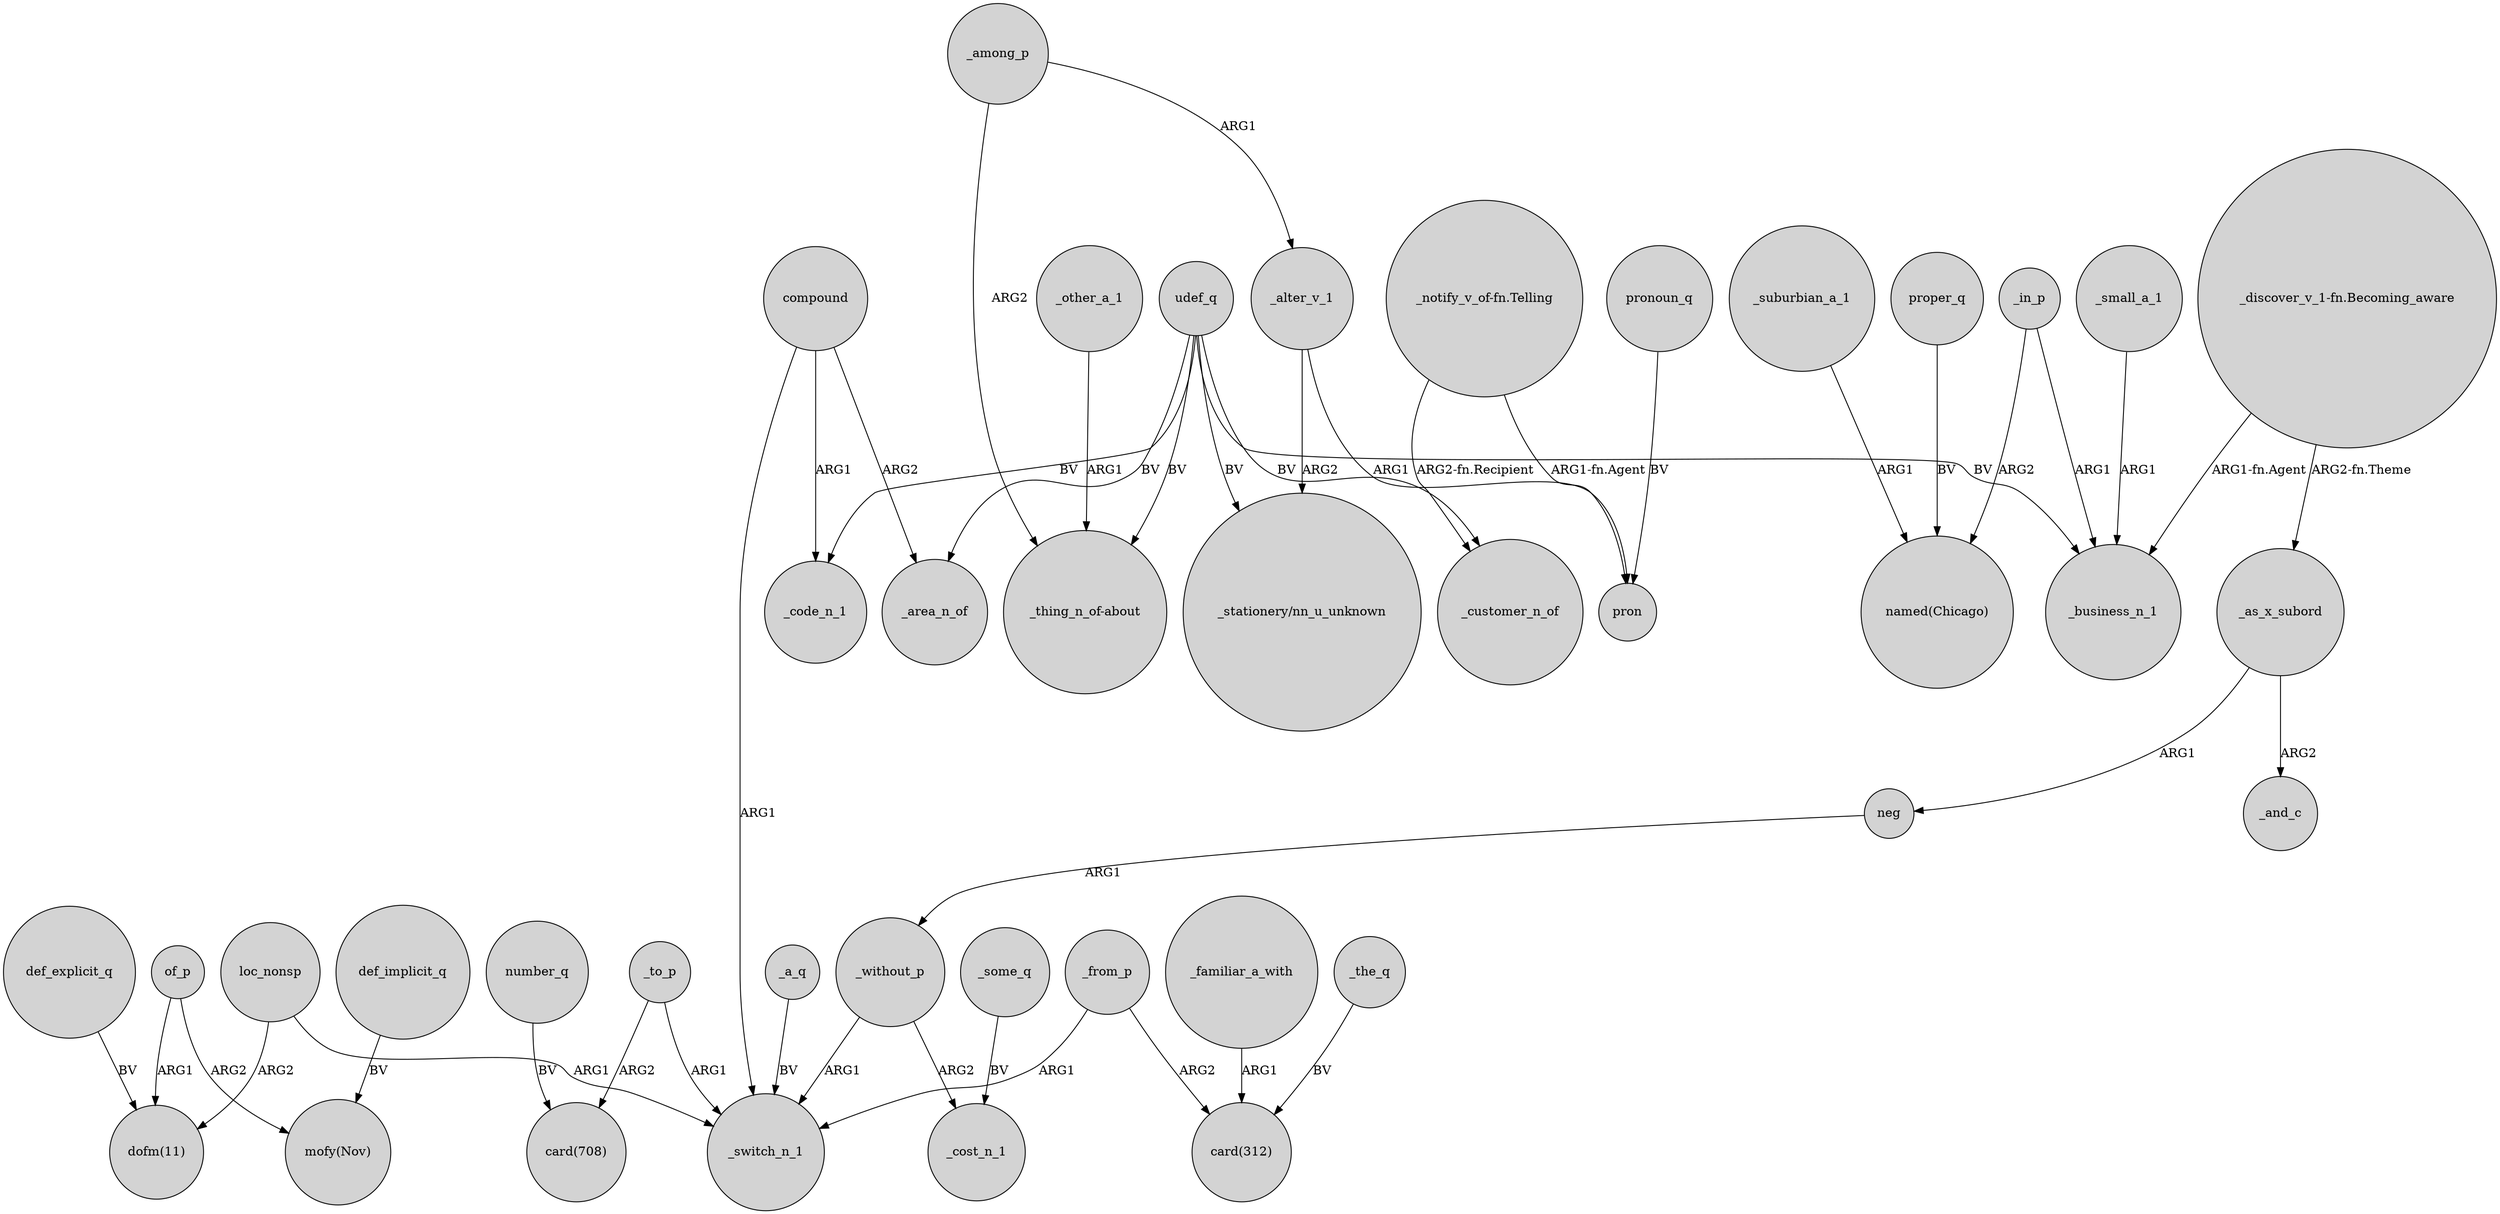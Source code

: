 digraph {
	node [shape=circle style=filled]
	_without_p -> _switch_n_1 [label=ARG1]
	proper_q -> "named(Chicago)" [label=BV]
	udef_q -> "_thing_n_of-about" [label=BV]
	loc_nonsp -> "dofm(11)" [label=ARG2]
	_to_p -> _switch_n_1 [label=ARG1]
	_in_p -> _business_n_1 [label=ARG1]
	compound -> _code_n_1 [label=ARG1]
	def_explicit_q -> "dofm(11)" [label=BV]
	_among_p -> "_thing_n_of-about" [label=ARG2]
	_to_p -> "card(708)" [label=ARG2]
	_as_x_subord -> neg [label=ARG1]
	compound -> _area_n_of [label=ARG2]
	"_notify_v_of-fn.Telling" -> _customer_n_of [label="ARG2-fn.Recipient"]
	number_q -> "card(708)" [label=BV]
	loc_nonsp -> _switch_n_1 [label=ARG1]
	_a_q -> _switch_n_1 [label=BV]
	_other_a_1 -> "_thing_n_of-about" [label=ARG1]
	_in_p -> "named(Chicago)" [label=ARG2]
	pronoun_q -> pron [label=BV]
	compound -> _switch_n_1 [label=ARG1]
	_familiar_a_with -> "card(312)" [label=ARG1]
	udef_q -> "_stationery/nn_u_unknown" [label=BV]
	_some_q -> _cost_n_1 [label=BV]
	"_notify_v_of-fn.Telling" -> pron [label="ARG1-fn.Agent"]
	_from_p -> _switch_n_1 [label=ARG1]
	_alter_v_1 -> pron [label=ARG1]
	_as_x_subord -> _and_c [label=ARG2]
	_from_p -> "card(312)" [label=ARG2]
	neg -> _without_p [label=ARG1]
	_small_a_1 -> _business_n_1 [label=ARG1]
	_alter_v_1 -> "_stationery/nn_u_unknown" [label=ARG2]
	"_discover_v_1-fn.Becoming_aware" -> _as_x_subord [label="ARG2-fn.Theme"]
	udef_q -> _customer_n_of [label=BV]
	_among_p -> _alter_v_1 [label=ARG1]
	"_discover_v_1-fn.Becoming_aware" -> _business_n_1 [label="ARG1-fn.Agent"]
	udef_q -> _business_n_1 [label=BV]
	_without_p -> _cost_n_1 [label=ARG2]
	_suburbian_a_1 -> "named(Chicago)" [label=ARG1]
	of_p -> "mofy(Nov)" [label=ARG2]
	def_implicit_q -> "mofy(Nov)" [label=BV]
	udef_q -> _area_n_of [label=BV]
	_the_q -> "card(312)" [label=BV]
	of_p -> "dofm(11)" [label=ARG1]
	udef_q -> _code_n_1 [label=BV]
}
